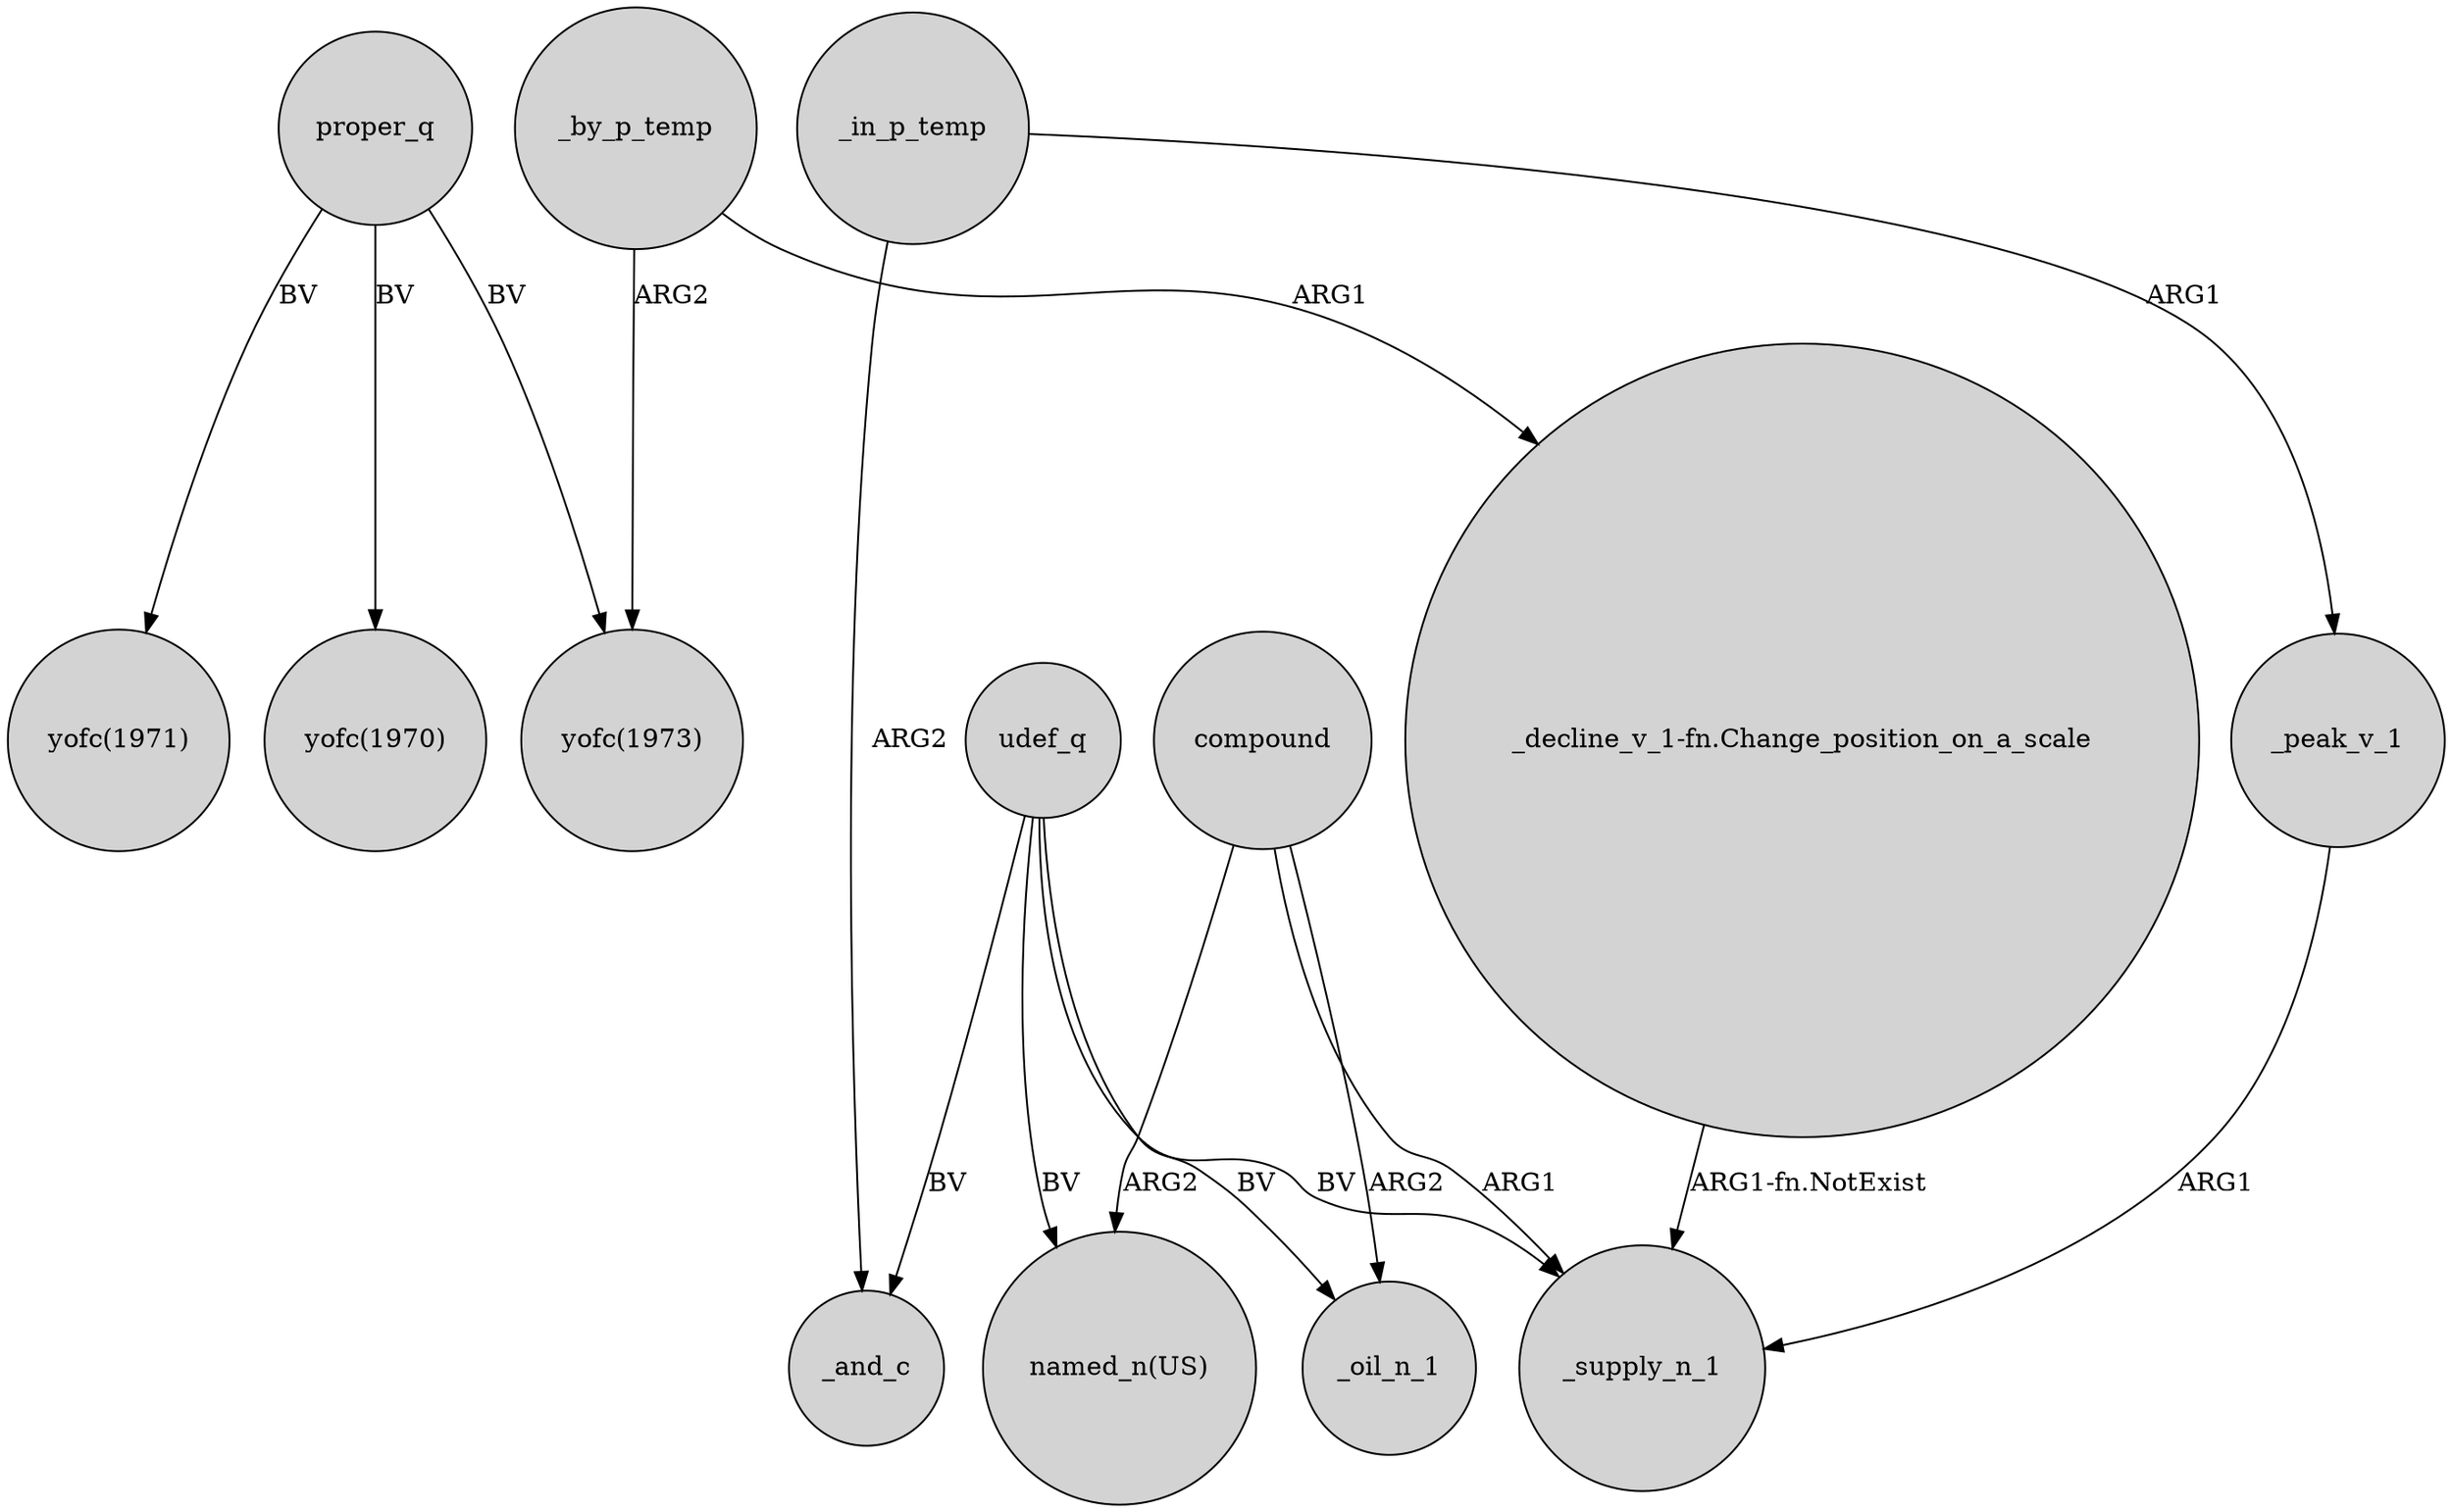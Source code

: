 digraph {
	node [shape=circle style=filled]
	_by_p_temp -> "yofc(1973)" [label=ARG2]
	proper_q -> "yofc(1973)" [label=BV]
	udef_q -> "named_n(US)" [label=BV]
	proper_q -> "yofc(1971)" [label=BV]
	_by_p_temp -> "_decline_v_1-fn.Change_position_on_a_scale" [label=ARG1]
	"_decline_v_1-fn.Change_position_on_a_scale" -> _supply_n_1 [label="ARG1-fn.NotExist"]
	udef_q -> _supply_n_1 [label=BV]
	_in_p_temp -> _peak_v_1 [label=ARG1]
	compound -> "named_n(US)" [label=ARG2]
	udef_q -> _and_c [label=BV]
	_peak_v_1 -> _supply_n_1 [label=ARG1]
	compound -> _supply_n_1 [label=ARG1]
	_in_p_temp -> _and_c [label=ARG2]
	proper_q -> "yofc(1970)" [label=BV]
	udef_q -> _oil_n_1 [label=BV]
	compound -> _oil_n_1 [label=ARG2]
}
